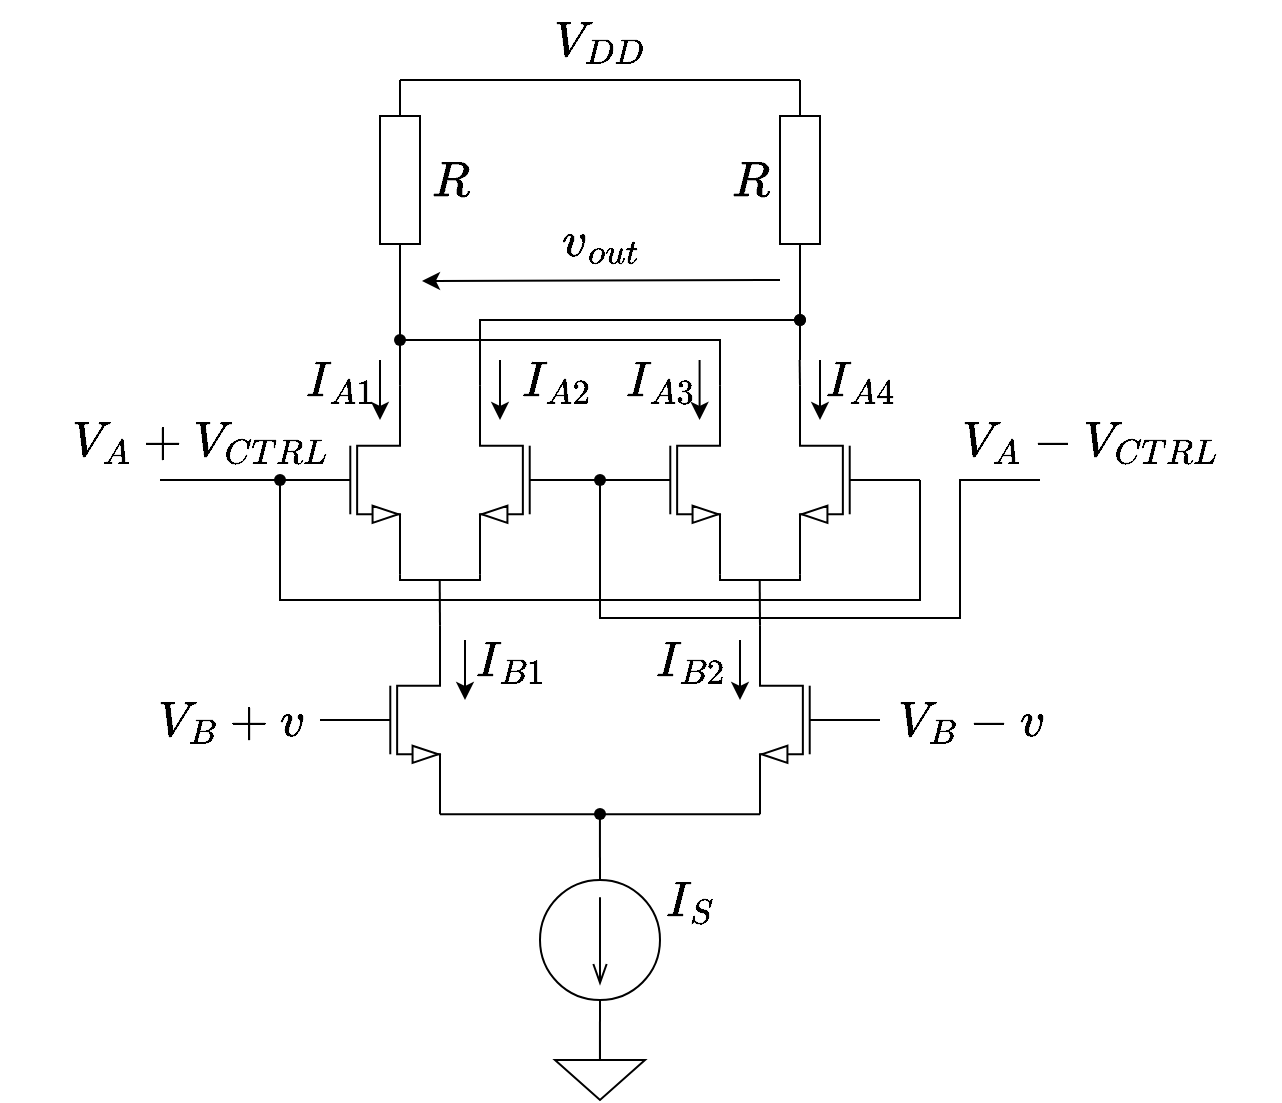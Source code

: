 <mxfile version="20.8.10" type="device"><diagram name="ページ1" id="48Wg9LLamDfcpINE5IH3"><mxGraphModel dx="523" dy="399" grid="1" gridSize="10" guides="1" tooltips="1" connect="1" arrows="1" fold="1" page="1" pageScale="1" pageWidth="827" pageHeight="1169" math="1" shadow="0"><root><mxCell id="0"/><mxCell id="1" parent="0"/><mxCell id="WyaSq5xoPtAhrvRMZovh-5" style="edgeStyle=orthogonalEdgeStyle;rounded=0;orthogonalLoop=1;jettySize=auto;html=1;exitX=1;exitY=1;exitDx=0;exitDy=0;exitPerimeter=0;entryX=1;entryY=1;entryDx=0;entryDy=0;entryPerimeter=0;endArrow=none;endFill=0;" parent="1" source="WyaSq5xoPtAhrvRMZovh-1" target="WyaSq5xoPtAhrvRMZovh-2" edge="1"><mxGeometry relative="1" as="geometry"><Array as="points"><mxPoint x="200" y="330"/><mxPoint x="240" y="330"/></Array></mxGeometry></mxCell><mxCell id="WyaSq5xoPtAhrvRMZovh-35" style="edgeStyle=orthogonalEdgeStyle;rounded=0;orthogonalLoop=1;jettySize=auto;html=1;exitX=1;exitY=0;exitDx=0;exitDy=0;exitPerimeter=0;fontSize=21;endArrow=none;endFill=0;" parent="1" source="WyaSq5xoPtAhrvRMZovh-1" edge="1"><mxGeometry relative="1" as="geometry"><mxPoint x="200" y="210" as="targetPoint"/></mxGeometry></mxCell><mxCell id="WyaSq5xoPtAhrvRMZovh-1" value="" style="verticalLabelPosition=bottom;shadow=0;dashed=0;align=center;html=1;verticalAlign=top;shape=mxgraph.electrical.transistors.nmos;pointerEvents=1;" parent="1" vertex="1"><mxGeometry x="140" y="230" width="60" height="100" as="geometry"/></mxCell><mxCell id="WyaSq5xoPtAhrvRMZovh-18" style="edgeStyle=orthogonalEdgeStyle;rounded=0;orthogonalLoop=1;jettySize=auto;html=1;exitX=1;exitY=0;exitDx=0;exitDy=0;exitPerimeter=0;endArrow=none;endFill=0;" parent="1" source="WyaSq5xoPtAhrvRMZovh-2" edge="1"><mxGeometry relative="1" as="geometry"><mxPoint x="400" y="210" as="targetPoint"/><Array as="points"><mxPoint x="240" y="200"/><mxPoint x="400" y="200"/></Array></mxGeometry></mxCell><mxCell id="WyaSq5xoPtAhrvRMZovh-2" value="" style="verticalLabelPosition=bottom;shadow=0;dashed=0;align=center;html=1;verticalAlign=top;shape=mxgraph.electrical.transistors.nmos;pointerEvents=1;direction=east;flipH=1;" parent="1" vertex="1"><mxGeometry x="240" y="230" width="60" height="100" as="geometry"/></mxCell><mxCell id="WyaSq5xoPtAhrvRMZovh-6" style="edgeStyle=orthogonalEdgeStyle;rounded=0;orthogonalLoop=1;jettySize=auto;html=1;exitX=1;exitY=1;exitDx=0;exitDy=0;exitPerimeter=0;entryX=1;entryY=1;entryDx=0;entryDy=0;entryPerimeter=0;endArrow=none;endFill=0;" parent="1" source="WyaSq5xoPtAhrvRMZovh-3" target="WyaSq5xoPtAhrvRMZovh-4" edge="1"><mxGeometry relative="1" as="geometry"><Array as="points"><mxPoint x="360" y="330"/><mxPoint x="400" y="330"/></Array></mxGeometry></mxCell><mxCell id="WyaSq5xoPtAhrvRMZovh-11" style="edgeStyle=orthogonalEdgeStyle;rounded=0;orthogonalLoop=1;jettySize=auto;html=1;exitX=0;exitY=0.5;exitDx=0;exitDy=0;exitPerimeter=0;endArrow=none;endFill=0;" parent="1" source="WyaSq5xoPtAhrvRMZovh-3" edge="1"><mxGeometry relative="1" as="geometry"><mxPoint x="520" y="280" as="targetPoint"/><Array as="points"><mxPoint x="300" y="349"/><mxPoint x="480" y="349"/></Array></mxGeometry></mxCell><mxCell id="WyaSq5xoPtAhrvRMZovh-17" style="edgeStyle=orthogonalEdgeStyle;rounded=0;orthogonalLoop=1;jettySize=auto;html=1;exitX=1;exitY=0;exitDx=0;exitDy=0;exitPerimeter=0;endArrow=none;endFill=0;" parent="1" source="WyaSq5xoPtAhrvRMZovh-3" edge="1"><mxGeometry relative="1" as="geometry"><mxPoint x="200" y="210" as="targetPoint"/><Array as="points"><mxPoint x="360" y="210"/></Array></mxGeometry></mxCell><mxCell id="WyaSq5xoPtAhrvRMZovh-3" value="" style="verticalLabelPosition=bottom;shadow=0;dashed=0;align=center;html=1;verticalAlign=top;shape=mxgraph.electrical.transistors.nmos;pointerEvents=1;" parent="1" vertex="1"><mxGeometry x="300" y="230" width="60" height="100" as="geometry"/></mxCell><mxCell id="WyaSq5xoPtAhrvRMZovh-12" style="edgeStyle=orthogonalEdgeStyle;rounded=0;orthogonalLoop=1;jettySize=auto;html=1;exitX=0;exitY=0.5;exitDx=0;exitDy=0;exitPerimeter=0;endArrow=none;endFill=0;" parent="1" source="WyaSq5xoPtAhrvRMZovh-4" edge="1"><mxGeometry relative="1" as="geometry"><mxPoint x="80" y="280" as="targetPoint"/><Array as="points"><mxPoint x="460" y="340"/><mxPoint x="140" y="340"/><mxPoint x="140" y="280"/></Array></mxGeometry></mxCell><mxCell id="WyaSq5xoPtAhrvRMZovh-19" style="edgeStyle=orthogonalEdgeStyle;rounded=0;orthogonalLoop=1;jettySize=auto;html=1;exitX=1;exitY=0;exitDx=0;exitDy=0;exitPerimeter=0;endArrow=none;endFill=0;" parent="1" source="WyaSq5xoPtAhrvRMZovh-4" edge="1"><mxGeometry relative="1" as="geometry"><mxPoint x="399.857" y="220" as="targetPoint"/></mxGeometry></mxCell><mxCell id="WyaSq5xoPtAhrvRMZovh-4" value="" style="verticalLabelPosition=bottom;shadow=0;dashed=0;align=center;html=1;verticalAlign=top;shape=mxgraph.electrical.transistors.nmos;pointerEvents=1;direction=east;flipH=1;" parent="1" vertex="1"><mxGeometry x="400" y="230" width="60" height="100" as="geometry"/></mxCell><mxCell id="WyaSq5xoPtAhrvRMZovh-9" style="edgeStyle=orthogonalEdgeStyle;rounded=0;orthogonalLoop=1;jettySize=auto;html=1;exitX=1;exitY=0;exitDx=0;exitDy=0;exitPerimeter=0;endArrow=none;endFill=0;" parent="1" source="WyaSq5xoPtAhrvRMZovh-7" edge="1"><mxGeometry relative="1" as="geometry"><mxPoint x="219.857" y="330" as="targetPoint"/></mxGeometry></mxCell><mxCell id="WyaSq5xoPtAhrvRMZovh-13" style="edgeStyle=orthogonalEdgeStyle;rounded=0;orthogonalLoop=1;jettySize=auto;html=1;exitX=1;exitY=1;exitDx=0;exitDy=0;exitPerimeter=0;entryX=1;entryY=1;entryDx=0;entryDy=0;entryPerimeter=0;endArrow=none;endFill=0;" parent="1" source="WyaSq5xoPtAhrvRMZovh-7" target="WyaSq5xoPtAhrvRMZovh-8" edge="1"><mxGeometry relative="1" as="geometry"><Array as="points"><mxPoint x="300" y="447"/><mxPoint x="300" y="447"/></Array></mxGeometry></mxCell><mxCell id="WyaSq5xoPtAhrvRMZovh-7" value="" style="verticalLabelPosition=bottom;shadow=0;dashed=0;align=center;html=1;verticalAlign=top;shape=mxgraph.electrical.transistors.nmos;pointerEvents=1;" parent="1" vertex="1"><mxGeometry x="160" y="350" width="60" height="100" as="geometry"/></mxCell><mxCell id="WyaSq5xoPtAhrvRMZovh-10" style="edgeStyle=orthogonalEdgeStyle;rounded=0;orthogonalLoop=1;jettySize=auto;html=1;exitX=1;exitY=0;exitDx=0;exitDy=0;exitPerimeter=0;endArrow=none;endFill=0;" parent="1" source="WyaSq5xoPtAhrvRMZovh-8" edge="1"><mxGeometry relative="1" as="geometry"><mxPoint x="379.857" y="330" as="targetPoint"/></mxGeometry></mxCell><mxCell id="WyaSq5xoPtAhrvRMZovh-8" value="" style="verticalLabelPosition=bottom;shadow=0;dashed=0;align=center;html=1;verticalAlign=top;shape=mxgraph.electrical.transistors.nmos;pointerEvents=1;direction=east;flipH=1;" parent="1" vertex="1"><mxGeometry x="380" y="350" width="60" height="100" as="geometry"/></mxCell><mxCell id="WyaSq5xoPtAhrvRMZovh-20" style="edgeStyle=orthogonalEdgeStyle;rounded=0;orthogonalLoop=1;jettySize=auto;html=1;exitX=0;exitY=0.5;exitDx=0;exitDy=0;exitPerimeter=0;entryX=0;entryY=0.5;entryDx=0;entryDy=0;entryPerimeter=0;endArrow=none;endFill=0;" parent="1" source="WyaSq5xoPtAhrvRMZovh-15" edge="1"><mxGeometry relative="1" as="geometry"><Array as="points"><mxPoint x="300" y="80"/><mxPoint x="300" y="80"/></Array><mxPoint x="200.0" y="80" as="targetPoint"/></mxGeometry></mxCell><mxCell id="WyaSq5xoPtAhrvRMZovh-36" style="edgeStyle=orthogonalEdgeStyle;rounded=0;orthogonalLoop=1;jettySize=auto;html=1;exitX=1;exitY=0.5;exitDx=0;exitDy=0;exitPerimeter=0;fontSize=21;endArrow=none;endFill=0;" parent="1" source="WyaSq5xoPtAhrvRMZovh-15" edge="1"><mxGeometry relative="1" as="geometry"><mxPoint x="400" y="220" as="targetPoint"/></mxGeometry></mxCell><mxCell id="WyaSq5xoPtAhrvRMZovh-15" value="" style="pointerEvents=1;verticalLabelPosition=bottom;shadow=0;dashed=0;align=center;html=1;verticalAlign=top;shape=mxgraph.electrical.resistors.resistor_1;direction=south;" parent="1" vertex="1"><mxGeometry x="390" y="80" width="20" height="100" as="geometry"/></mxCell><mxCell id="WyaSq5xoPtAhrvRMZovh-24" style="edgeStyle=orthogonalEdgeStyle;rounded=0;orthogonalLoop=1;jettySize=auto;html=1;exitX=0.5;exitY=1;exitDx=0;exitDy=0;exitPerimeter=0;endArrow=none;endFill=0;" parent="1" source="WyaSq5xoPtAhrvRMZovh-21" edge="1"><mxGeometry relative="1" as="geometry"><mxPoint x="299.962" y="447" as="targetPoint"/></mxGeometry></mxCell><mxCell id="WyaSq5xoPtAhrvRMZovh-25" style="edgeStyle=orthogonalEdgeStyle;rounded=0;orthogonalLoop=1;jettySize=auto;html=1;exitX=0.5;exitY=0;exitDx=0;exitDy=0;exitPerimeter=0;endArrow=none;endFill=0;" parent="1" source="WyaSq5xoPtAhrvRMZovh-21" edge="1"><mxGeometry relative="1" as="geometry"><mxPoint x="299.962" y="570" as="targetPoint"/></mxGeometry></mxCell><mxCell id="WyaSq5xoPtAhrvRMZovh-21" value="" style="perimeter=ellipsePerimeter;verticalLabelPosition=bottom;shadow=0;dashed=0;align=center;html=1;verticalAlign=top;shape=mxgraph.electrical.instruments.galvanometer;direction=west;aspect=fixed;" parent="1" vertex="1"><mxGeometry x="270" y="480" width="60" height="60" as="geometry"/></mxCell><mxCell id="WyaSq5xoPtAhrvRMZovh-27" value="" style="pointerEvents=1;verticalLabelPosition=bottom;shadow=0;dashed=0;align=center;html=1;verticalAlign=top;shape=mxgraph.electrical.signal_sources.signal_ground;" parent="1" vertex="1"><mxGeometry x="277.5" y="560" width="45" height="30" as="geometry"/></mxCell><mxCell id="WyaSq5xoPtAhrvRMZovh-28" value="&lt;span style=&quot;font-size: 21px;&quot;&gt;`V_{DD}`&lt;/span&gt;" style="text;html=1;align=center;verticalAlign=middle;resizable=0;points=[];autosize=1;strokeColor=none;fillColor=none;" parent="1" vertex="1"><mxGeometry x="245" y="40" width="110" height="40" as="geometry"/></mxCell><mxCell id="WyaSq5xoPtAhrvRMZovh-30" value="`V_{A}+V_{CTRL}`" style="text;html=1;align=center;verticalAlign=middle;resizable=0;points=[];autosize=1;strokeColor=none;fillColor=none;fontSize=21;" parent="1" vertex="1"><mxGeometry y="240" width="200" height="40" as="geometry"/></mxCell><mxCell id="WyaSq5xoPtAhrvRMZovh-31" value="`V_{A}-V_{CTRL}`" style="text;html=1;align=center;verticalAlign=middle;resizable=0;points=[];autosize=1;strokeColor=none;fillColor=none;fontSize=21;" parent="1" vertex="1"><mxGeometry x="450" y="240" width="190" height="40" as="geometry"/></mxCell><mxCell id="WyaSq5xoPtAhrvRMZovh-32" value="`V_{B}+v`" style="text;html=1;align=center;verticalAlign=middle;resizable=0;points=[];autosize=1;strokeColor=none;fillColor=none;fontSize=21;" parent="1" vertex="1"><mxGeometry x="60" y="380" width="110" height="40" as="geometry"/></mxCell><mxCell id="WyaSq5xoPtAhrvRMZovh-33" value="`V_{B}-v`" style="text;html=1;align=center;verticalAlign=middle;resizable=0;points=[];autosize=1;strokeColor=none;fillColor=none;fontSize=21;" parent="1" vertex="1"><mxGeometry x="430" y="380" width="110" height="40" as="geometry"/></mxCell><mxCell id="WyaSq5xoPtAhrvRMZovh-34" value="`I_S`" style="text;html=1;align=center;verticalAlign=middle;resizable=0;points=[];autosize=1;strokeColor=none;fillColor=none;fontSize=21;" parent="1" vertex="1"><mxGeometry x="310" y="470" width="70" height="40" as="geometry"/></mxCell><mxCell id="WyaSq5xoPtAhrvRMZovh-37" value="`I_{A1}`" style="text;html=1;align=center;verticalAlign=middle;resizable=0;points=[];autosize=1;strokeColor=none;fillColor=none;fontSize=21;" parent="1" vertex="1"><mxGeometry x="125" y="210" width="90" height="40" as="geometry"/></mxCell><mxCell id="WyaSq5xoPtAhrvRMZovh-38" value="" style="endArrow=classic;html=1;rounded=0;fontSize=21;" parent="1" edge="1"><mxGeometry width="50" height="50" relative="1" as="geometry"><mxPoint x="410" y="220" as="sourcePoint"/><mxPoint x="410" y="250" as="targetPoint"/></mxGeometry></mxCell><mxCell id="WyaSq5xoPtAhrvRMZovh-39" value="" style="endArrow=classic;html=1;rounded=0;fontSize=21;" parent="1" edge="1"><mxGeometry width="50" height="50" relative="1" as="geometry"><mxPoint x="349.8" y="220" as="sourcePoint"/><mxPoint x="349.8" y="250" as="targetPoint"/></mxGeometry></mxCell><mxCell id="WyaSq5xoPtAhrvRMZovh-40" value="" style="endArrow=classic;html=1;rounded=0;fontSize=21;" parent="1" edge="1"><mxGeometry width="50" height="50" relative="1" as="geometry"><mxPoint x="190" y="220" as="sourcePoint"/><mxPoint x="190" y="250" as="targetPoint"/></mxGeometry></mxCell><mxCell id="WyaSq5xoPtAhrvRMZovh-41" value="" style="endArrow=classic;html=1;rounded=0;fontSize=21;" parent="1" edge="1"><mxGeometry width="50" height="50" relative="1" as="geometry"><mxPoint x="250" y="220" as="sourcePoint"/><mxPoint x="250" y="250" as="targetPoint"/></mxGeometry></mxCell><mxCell id="WyaSq5xoPtAhrvRMZovh-43" value="`I_{A2}`" style="text;html=1;align=center;verticalAlign=middle;resizable=0;points=[];autosize=1;strokeColor=none;fillColor=none;fontSize=21;" parent="1" vertex="1"><mxGeometry x="232.5" y="210" width="90" height="40" as="geometry"/></mxCell><mxCell id="WyaSq5xoPtAhrvRMZovh-46" value="`I_{A3}`" style="text;html=1;align=center;verticalAlign=middle;resizable=0;points=[];autosize=1;strokeColor=none;fillColor=none;fontSize=21;" parent="1" vertex="1"><mxGeometry x="285" y="210" width="90" height="40" as="geometry"/></mxCell><mxCell id="WyaSq5xoPtAhrvRMZovh-47" value="`I_{A4}`" style="text;html=1;align=center;verticalAlign=middle;resizable=0;points=[];autosize=1;strokeColor=none;fillColor=none;fontSize=21;" parent="1" vertex="1"><mxGeometry x="385" y="210" width="90" height="40" as="geometry"/></mxCell><mxCell id="WyaSq5xoPtAhrvRMZovh-48" value="" style="endArrow=classic;html=1;rounded=0;fontSize=21;" parent="1" edge="1"><mxGeometry width="50" height="50" relative="1" as="geometry"><mxPoint x="370" y="360" as="sourcePoint"/><mxPoint x="370" y="390" as="targetPoint"/></mxGeometry></mxCell><mxCell id="WyaSq5xoPtAhrvRMZovh-49" value="" style="endArrow=classic;html=1;rounded=0;fontSize=21;" parent="1" edge="1"><mxGeometry width="50" height="50" relative="1" as="geometry"><mxPoint x="232.5" y="360" as="sourcePoint"/><mxPoint x="232.5" y="390" as="targetPoint"/></mxGeometry></mxCell><mxCell id="WyaSq5xoPtAhrvRMZovh-50" value="`I_{B1}`" style="text;html=1;align=center;verticalAlign=middle;resizable=0;points=[];autosize=1;strokeColor=none;fillColor=none;fontSize=21;" parent="1" vertex="1"><mxGeometry x="210" y="350" width="90" height="40" as="geometry"/></mxCell><mxCell id="WyaSq5xoPtAhrvRMZovh-51" value="`I_{B2}`" style="text;html=1;align=center;verticalAlign=middle;resizable=0;points=[];autosize=1;strokeColor=none;fillColor=none;fontSize=21;" parent="1" vertex="1"><mxGeometry x="300" y="350" width="90" height="40" as="geometry"/></mxCell><mxCell id="WyaSq5xoPtAhrvRMZovh-52" value="`R`" style="text;html=1;align=center;verticalAlign=middle;resizable=0;points=[];autosize=1;strokeColor=none;fillColor=none;fontSize=21;" parent="1" vertex="1"><mxGeometry x="200" y="110" width="50" height="40" as="geometry"/></mxCell><mxCell id="WyaSq5xoPtAhrvRMZovh-53" value="`R`" style="text;html=1;align=center;verticalAlign=middle;resizable=0;points=[];autosize=1;strokeColor=none;fillColor=none;fontSize=21;" parent="1" vertex="1"><mxGeometry x="350" y="110" width="50" height="40" as="geometry"/></mxCell><mxCell id="WyaSq5xoPtAhrvRMZovh-54" value="" style="shape=waypoint;sketch=0;fillStyle=solid;size=6;pointerEvents=1;points=[];fillColor=none;resizable=0;rotatable=0;perimeter=centerPerimeter;snapToPoint=1;fontSize=21;" parent="1" vertex="1"><mxGeometry x="190" y="200" width="20" height="20" as="geometry"/></mxCell><mxCell id="WyaSq5xoPtAhrvRMZovh-55" value="" style="shape=waypoint;sketch=0;fillStyle=solid;size=6;pointerEvents=1;points=[];fillColor=none;resizable=0;rotatable=0;perimeter=centerPerimeter;snapToPoint=1;fontSize=21;" parent="1" vertex="1"><mxGeometry x="390" y="190" width="20" height="20" as="geometry"/></mxCell><mxCell id="WyaSq5xoPtAhrvRMZovh-56" value="" style="shape=waypoint;sketch=0;fillStyle=solid;size=6;pointerEvents=1;points=[];fillColor=none;resizable=0;rotatable=0;perimeter=centerPerimeter;snapToPoint=1;fontSize=21;" parent="1" vertex="1"><mxGeometry x="290" y="270" width="20" height="20" as="geometry"/></mxCell><mxCell id="WyaSq5xoPtAhrvRMZovh-57" value="" style="shape=waypoint;sketch=0;fillStyle=solid;size=6;pointerEvents=1;points=[];fillColor=none;resizable=0;rotatable=0;perimeter=centerPerimeter;snapToPoint=1;fontSize=21;" parent="1" vertex="1"><mxGeometry x="130" y="270" width="20" height="20" as="geometry"/></mxCell><mxCell id="WyaSq5xoPtAhrvRMZovh-58" value="" style="shape=waypoint;sketch=0;fillStyle=solid;size=6;pointerEvents=1;points=[];fillColor=none;resizable=0;rotatable=0;perimeter=centerPerimeter;snapToPoint=1;fontSize=21;" parent="1" vertex="1"><mxGeometry x="290" y="437" width="20" height="20" as="geometry"/></mxCell><mxCell id="VF9kWlVejYNNc1mXxkHN-1" style="edgeStyle=orthogonalEdgeStyle;rounded=0;orthogonalLoop=1;jettySize=auto;html=1;exitX=0;exitY=0.5;exitDx=0;exitDy=0;exitPerimeter=0;entryX=0;entryY=0.5;entryDx=0;entryDy=0;entryPerimeter=0;endArrow=none;endFill=0;" edge="1" target="VF9kWlVejYNNc1mXxkHN-5" parent="1"><mxGeometry relative="1" as="geometry"><Array as="points"><mxPoint x="300" y="80"/><mxPoint x="300" y="80"/></Array><mxPoint x="400" y="80" as="sourcePoint"/></mxGeometry></mxCell><mxCell id="VF9kWlVejYNNc1mXxkHN-3" value="`R`" style="text;html=1;align=center;verticalAlign=middle;resizable=0;points=[];autosize=1;strokeColor=none;fillColor=none;fontSize=21;" vertex="1" parent="1"><mxGeometry x="200" y="110" width="50" height="40" as="geometry"/></mxCell><mxCell id="VF9kWlVejYNNc1mXxkHN-4" value="`R`" style="text;html=1;align=center;verticalAlign=middle;resizable=0;points=[];autosize=1;strokeColor=none;fillColor=none;fontSize=21;" vertex="1" parent="1"><mxGeometry x="350" y="110" width="50" height="40" as="geometry"/></mxCell><mxCell id="VF9kWlVejYNNc1mXxkHN-7" style="edgeStyle=orthogonalEdgeStyle;rounded=0;orthogonalLoop=1;jettySize=auto;html=1;exitX=1;exitY=0.5;exitDx=0;exitDy=0;exitPerimeter=0;entryX=0.65;entryY=0.479;entryDx=0;entryDy=0;entryPerimeter=0;endArrow=none;endFill=0;" edge="1" parent="1" source="VF9kWlVejYNNc1mXxkHN-5" target="WyaSq5xoPtAhrvRMZovh-54"><mxGeometry relative="1" as="geometry"/></mxCell><mxCell id="VF9kWlVejYNNc1mXxkHN-5" value="" style="pointerEvents=1;verticalLabelPosition=bottom;shadow=0;dashed=0;align=center;html=1;verticalAlign=top;shape=mxgraph.electrical.resistors.resistor_1;direction=south;" vertex="1" parent="1"><mxGeometry x="190" y="80" width="20" height="100" as="geometry"/></mxCell><mxCell id="VF9kWlVejYNNc1mXxkHN-6" value="" style="shape=waypoint;sketch=0;fillStyle=solid;size=6;pointerEvents=1;points=[];fillColor=none;resizable=0;rotatable=0;perimeter=centerPerimeter;snapToPoint=1;fontSize=21;" vertex="1" parent="1"><mxGeometry x="390" y="190" width="20" height="20" as="geometry"/></mxCell><mxCell id="VF9kWlVejYNNc1mXxkHN-8" value="" style="endArrow=classic;html=1;rounded=0;" edge="1" parent="1"><mxGeometry width="50" height="50" relative="1" as="geometry"><mxPoint x="390" y="180" as="sourcePoint"/><mxPoint x="211" y="180.48" as="targetPoint"/></mxGeometry></mxCell><mxCell id="VF9kWlVejYNNc1mXxkHN-9" value="&lt;font style=&quot;font-size: 21px;&quot;&gt;`v_{out}`&lt;/font&gt;" style="text;html=1;align=center;verticalAlign=middle;resizable=0;points=[];autosize=1;strokeColor=none;fillColor=none;" vertex="1" parent="1"><mxGeometry x="250" y="140" width="100" height="40" as="geometry"/></mxCell></root></mxGraphModel></diagram></mxfile>